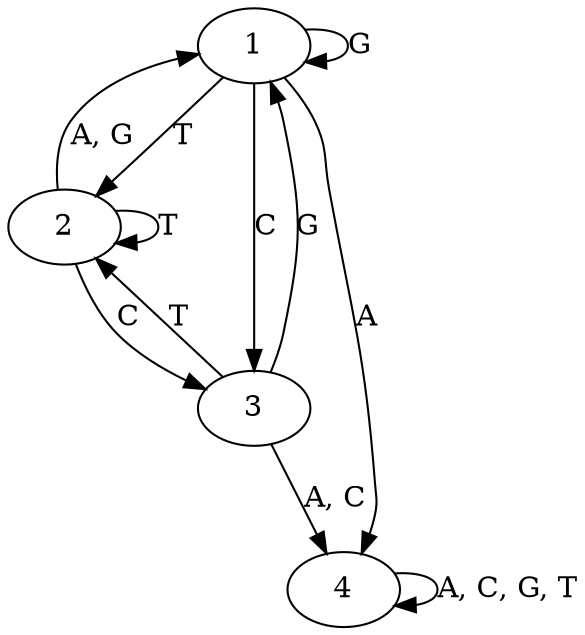 digraph G {
      d2tfigpreamble = "\tikzstyle{every state}=[very thick]";
      edge [lblstyle="auto"];
      q1[style="state,initial,accepting, draw=green!50, fill=green!20",label="1"];
      q1->q2 [label="T"];
      q1->q1 [label="G"];
      q1->q3 [label="C"];
      q1->q4 [label="A"];
      q2[style="state,accepting, draw=green!50, fill=green!20",label="2"];
      q2->q2 [label="T"];
      q2->q3 [label="C"];
      q2->q1 [label="A, G"];
      q3[style="state,accepting, draw=green!50, fill=green!20",label="3"];
      q3->q2 [label="T"];
      q3->q1 [label="G"];
      q3->q4 [label="A, C"];
      q4[style="state, draw=red!50, fill=red!20",label="4"];
      q4->q4 [label="A, C, G, T"];
    }
  

